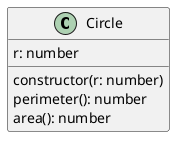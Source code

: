 @startuml
class Circle {
    r: number

    constructor(r: number)
    perimeter(): number
    area(): number
}
@enduml